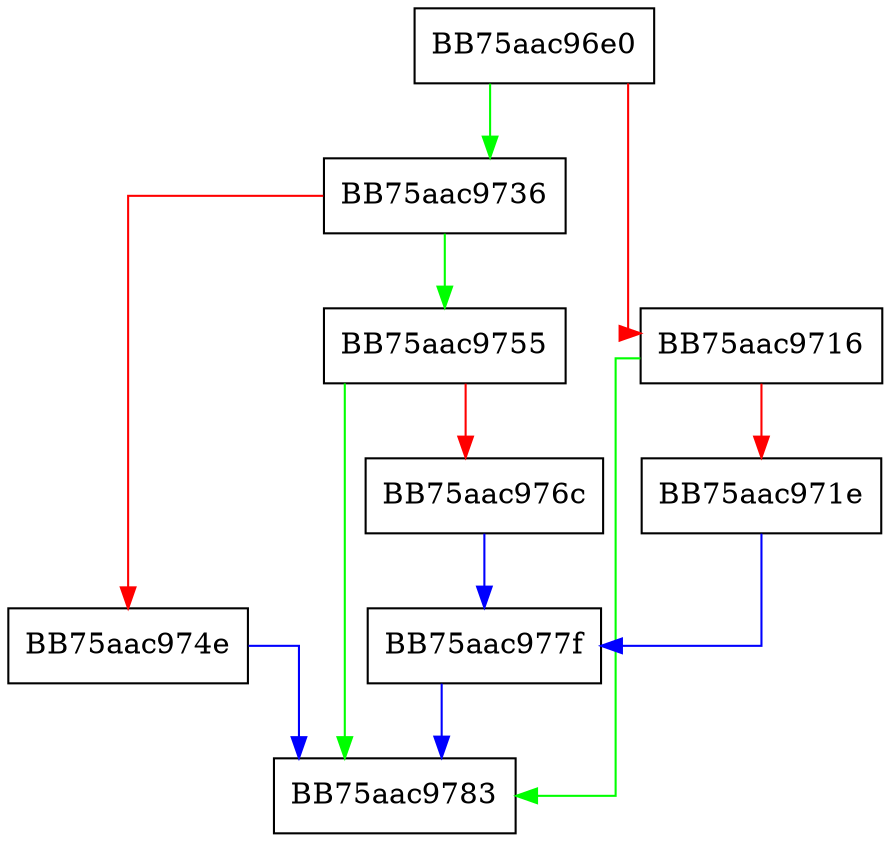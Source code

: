 digraph flushBlock {
  node [shape="box"];
  graph [splines=ortho];
  BB75aac96e0 -> BB75aac9736 [color="green"];
  BB75aac96e0 -> BB75aac9716 [color="red"];
  BB75aac9716 -> BB75aac9783 [color="green"];
  BB75aac9716 -> BB75aac971e [color="red"];
  BB75aac971e -> BB75aac977f [color="blue"];
  BB75aac9736 -> BB75aac9755 [color="green"];
  BB75aac9736 -> BB75aac974e [color="red"];
  BB75aac974e -> BB75aac9783 [color="blue"];
  BB75aac9755 -> BB75aac9783 [color="green"];
  BB75aac9755 -> BB75aac976c [color="red"];
  BB75aac976c -> BB75aac977f [color="blue"];
  BB75aac977f -> BB75aac9783 [color="blue"];
}